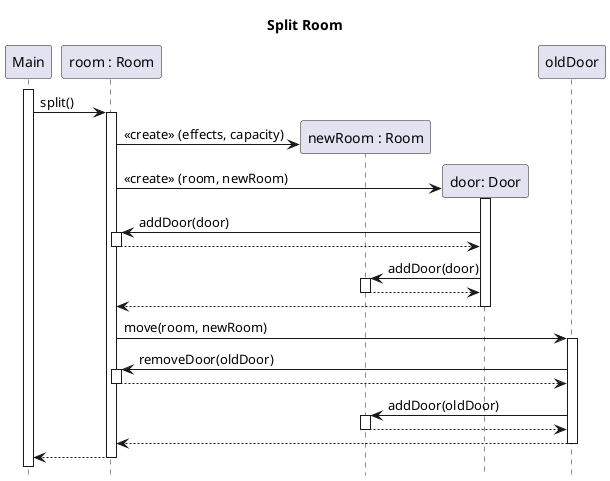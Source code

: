 @startuml room-split
title Split Room
hide footbox
skinparam SequenceReferenceBackgroundColor white

participant Main
participant "room : Room" as r1

activate Main
Main -> r1 ++: split()
	create "newRoom : Room" as r2
	r1 -> r2: <<create>> (effects, capacity)
	create  "door: Door" as d
	r1 -> d ++: <<create>> (room, newRoom)
		d -> r1 ++ : addDoor(door)
		return
		d -> r2 ++ : addDoor(door)
		return
	return
	r1 -> oldDoor ++: move(room, newRoom)
		oldDoor -> r1 ++: removeDoor(oldDoor)
		return
		oldDoor -> r2 ++: addDoor(oldDoor)
		return
	return

return

@enduml